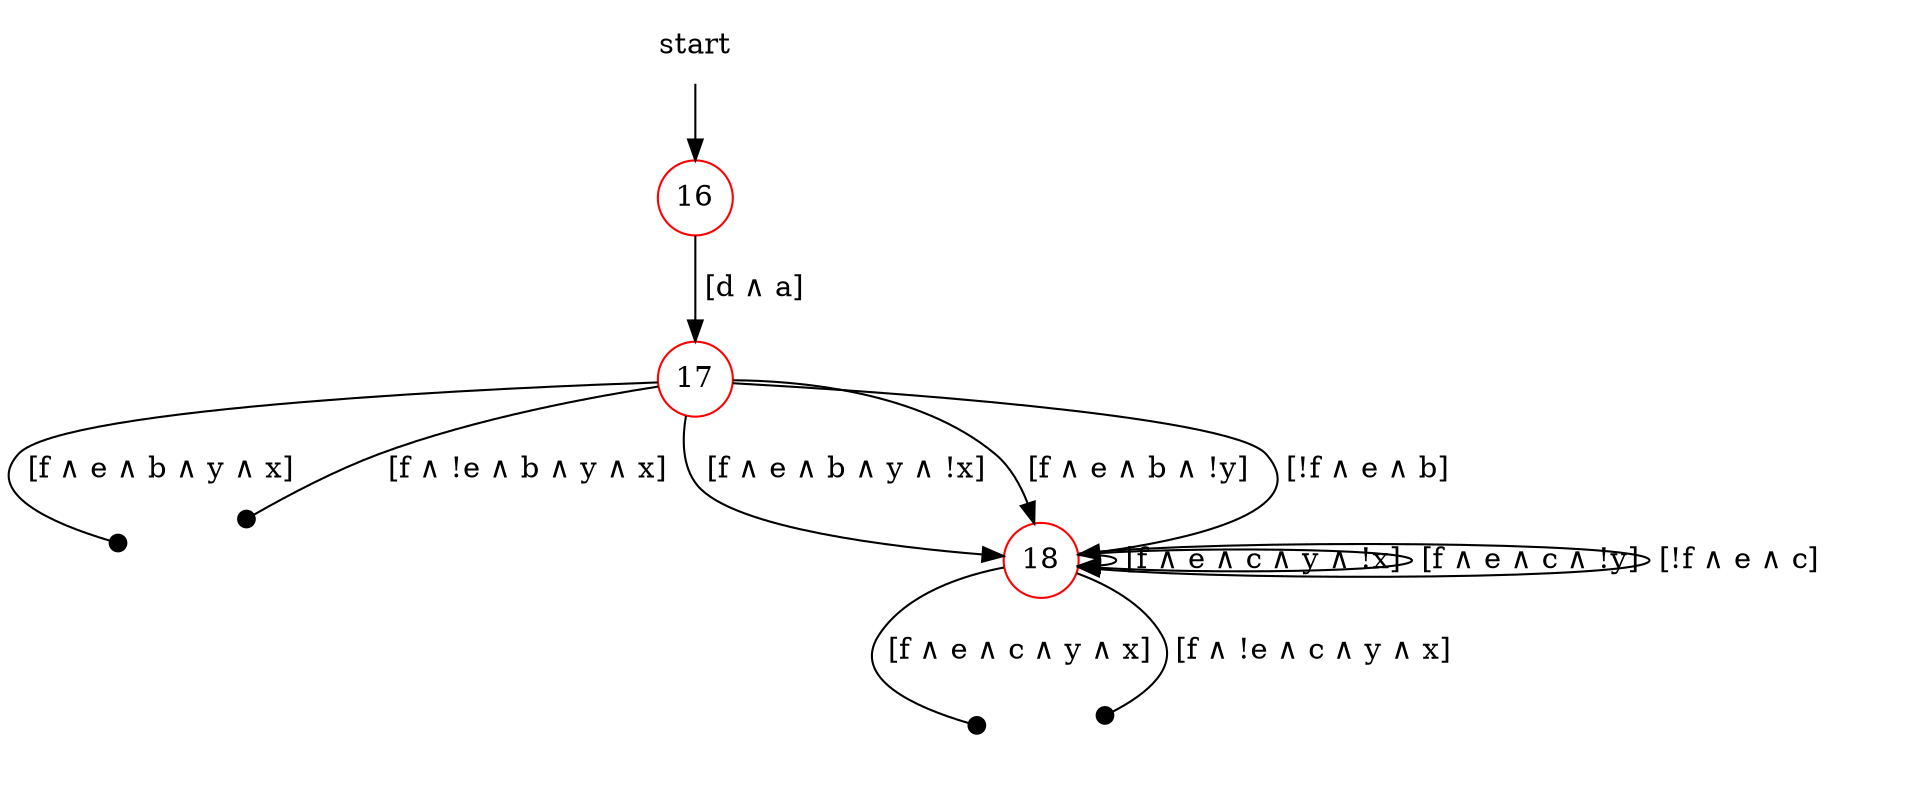 /* ABW: */
digraph {
 
 rank = same;
 fontsize = 10;
 arrowType=open;
 
 node_16 [shape=plaintext label="start"]; node_16 -> 16;
 16 [shape=circle color=red fixedsize=true];
 16 -> 17 [label=" [d &and; a] "];
 17 [shape=circle color=red fixedsize=true];
 true_17 [shape=plaintext label=""];
 17 -> true_17 [label=" [f &and; e &and; b &and; y &and; x] " arrowhead=dot];
 17 -> 18 [label=" [f &and; e &and; b &and; y &and; !x] "];
 17 -> 18 [label=" [f &and; e &and; b &and; !y] "];
 true_17 [shape=plaintext label=""];
 17 -> true_17 [label=" [f &and; !e &and; b &and; y &and; x] " arrowhead=dot];
 17 -> 18 [label=" [!f &and; e &and; b] "];
 18 [shape=circle color=red fixedsize=true];
 true_18 [shape=plaintext label=""];
 18 -> true_18 [label=" [f &and; e &and; c &and; y &and; x] " arrowhead=dot];
 18 -> 18 [label=" [f &and; e &and; c &and; y &and; !x] "];
 18 -> 18 [label=" [f &and; e &and; c &and; !y] "];
 true_18 [shape=plaintext label=""];
 18 -> true_18 [label=" [f &and; !e &and; c &and; y &and; x] " arrowhead=dot];
 18 -> 18 [label=" [!f &and; e &and; c] "];
 
}


